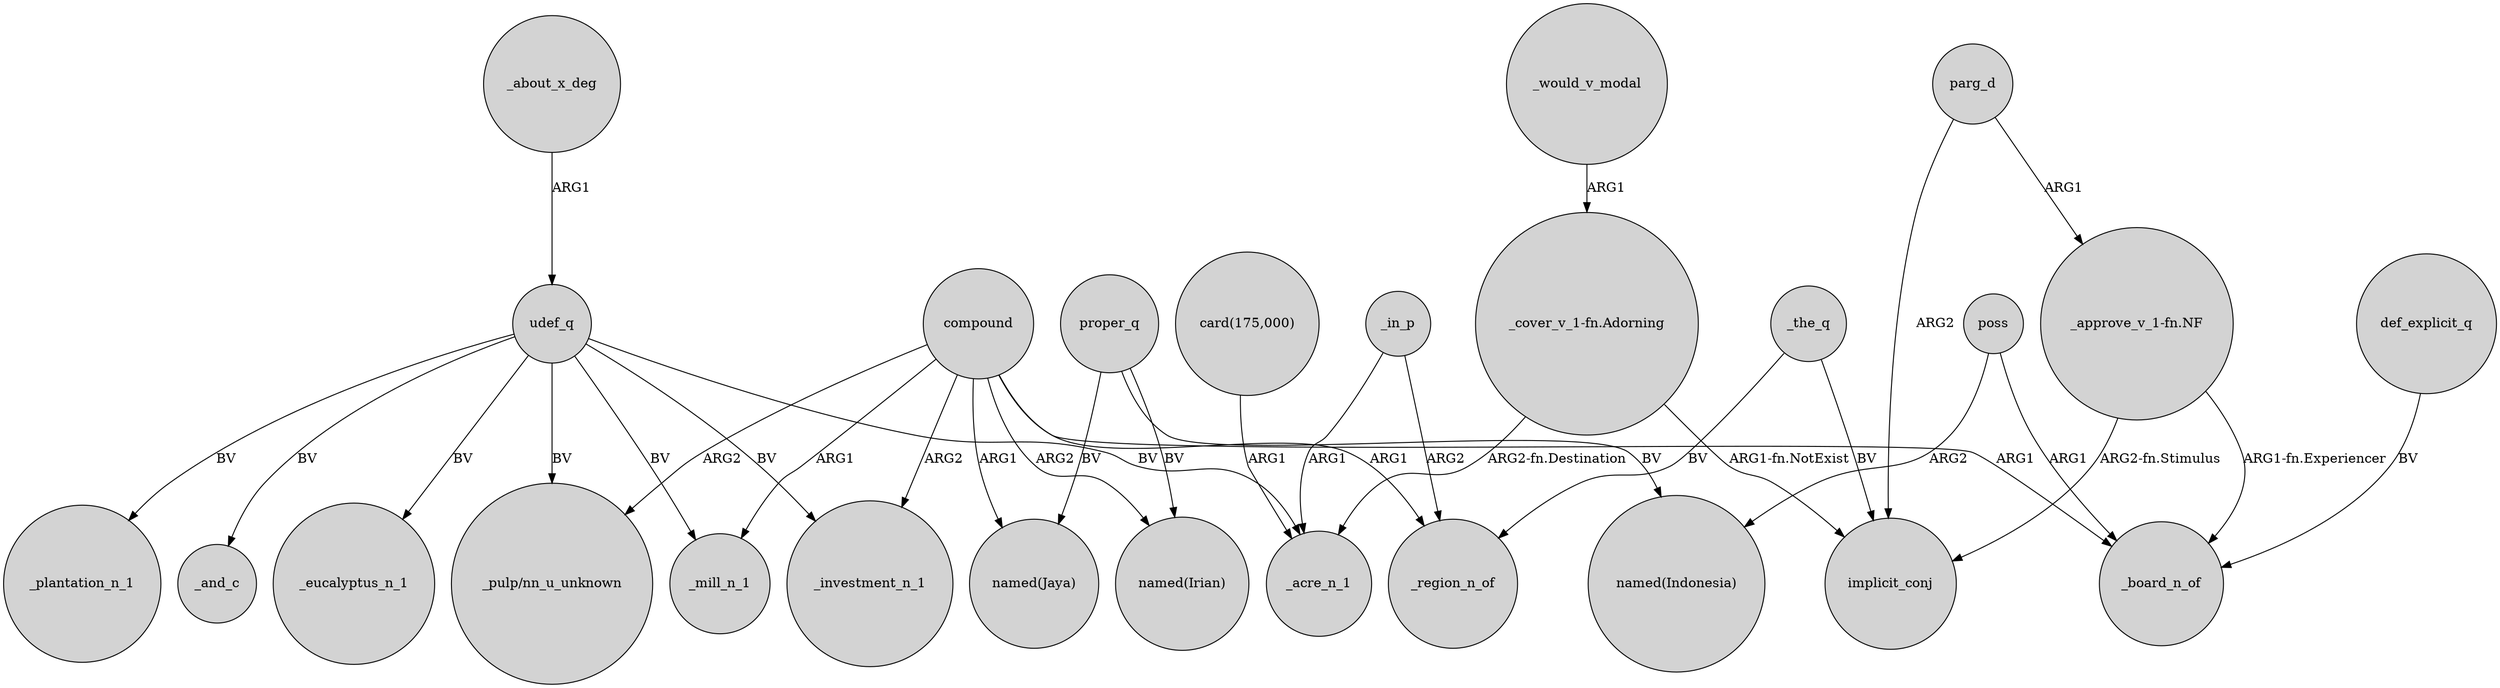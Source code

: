 digraph {
	node [shape=circle style=filled]
	proper_q -> "named(Jaya)" [label=BV]
	parg_d -> implicit_conj [label=ARG2]
	compound -> _mill_n_1 [label=ARG1]
	proper_q -> "named(Indonesia)" [label=BV]
	udef_q -> _plantation_n_1 [label=BV]
	udef_q -> "_pulp/nn_u_unknown" [label=BV]
	"_approve_v_1-fn.NF" -> implicit_conj [label="ARG2-fn.Stimulus"]
	compound -> _board_n_of [label=ARG1]
	_the_q -> implicit_conj [label=BV]
	poss -> "named(Indonesia)" [label=ARG2]
	_would_v_modal -> "_cover_v_1-fn.Adorning" [label=ARG1]
	poss -> _board_n_of [label=ARG1]
	compound -> _investment_n_1 [label=ARG2]
	def_explicit_q -> _board_n_of [label=BV]
	compound -> "named(Irian)" [label=ARG2]
	_about_x_deg -> udef_q [label=ARG1]
	compound -> _region_n_of [label=ARG1]
	"card(175,000)" -> _acre_n_1 [label=ARG1]
	udef_q -> _mill_n_1 [label=BV]
	udef_q -> _acre_n_1 [label=BV]
	"_approve_v_1-fn.NF" -> _board_n_of [label="ARG1-fn.Experiencer"]
	compound -> "named(Jaya)" [label=ARG1]
	compound -> "_pulp/nn_u_unknown" [label=ARG2]
	_in_p -> _acre_n_1 [label=ARG1]
	udef_q -> _investment_n_1 [label=BV]
	proper_q -> "named(Irian)" [label=BV]
	"_cover_v_1-fn.Adorning" -> _acre_n_1 [label="ARG2-fn.Destination"]
	_in_p -> _region_n_of [label=ARG2]
	udef_q -> _and_c [label=BV]
	parg_d -> "_approve_v_1-fn.NF" [label=ARG1]
	udef_q -> _eucalyptus_n_1 [label=BV]
	"_cover_v_1-fn.Adorning" -> implicit_conj [label="ARG1-fn.NotExist"]
	_the_q -> _region_n_of [label=BV]
}

